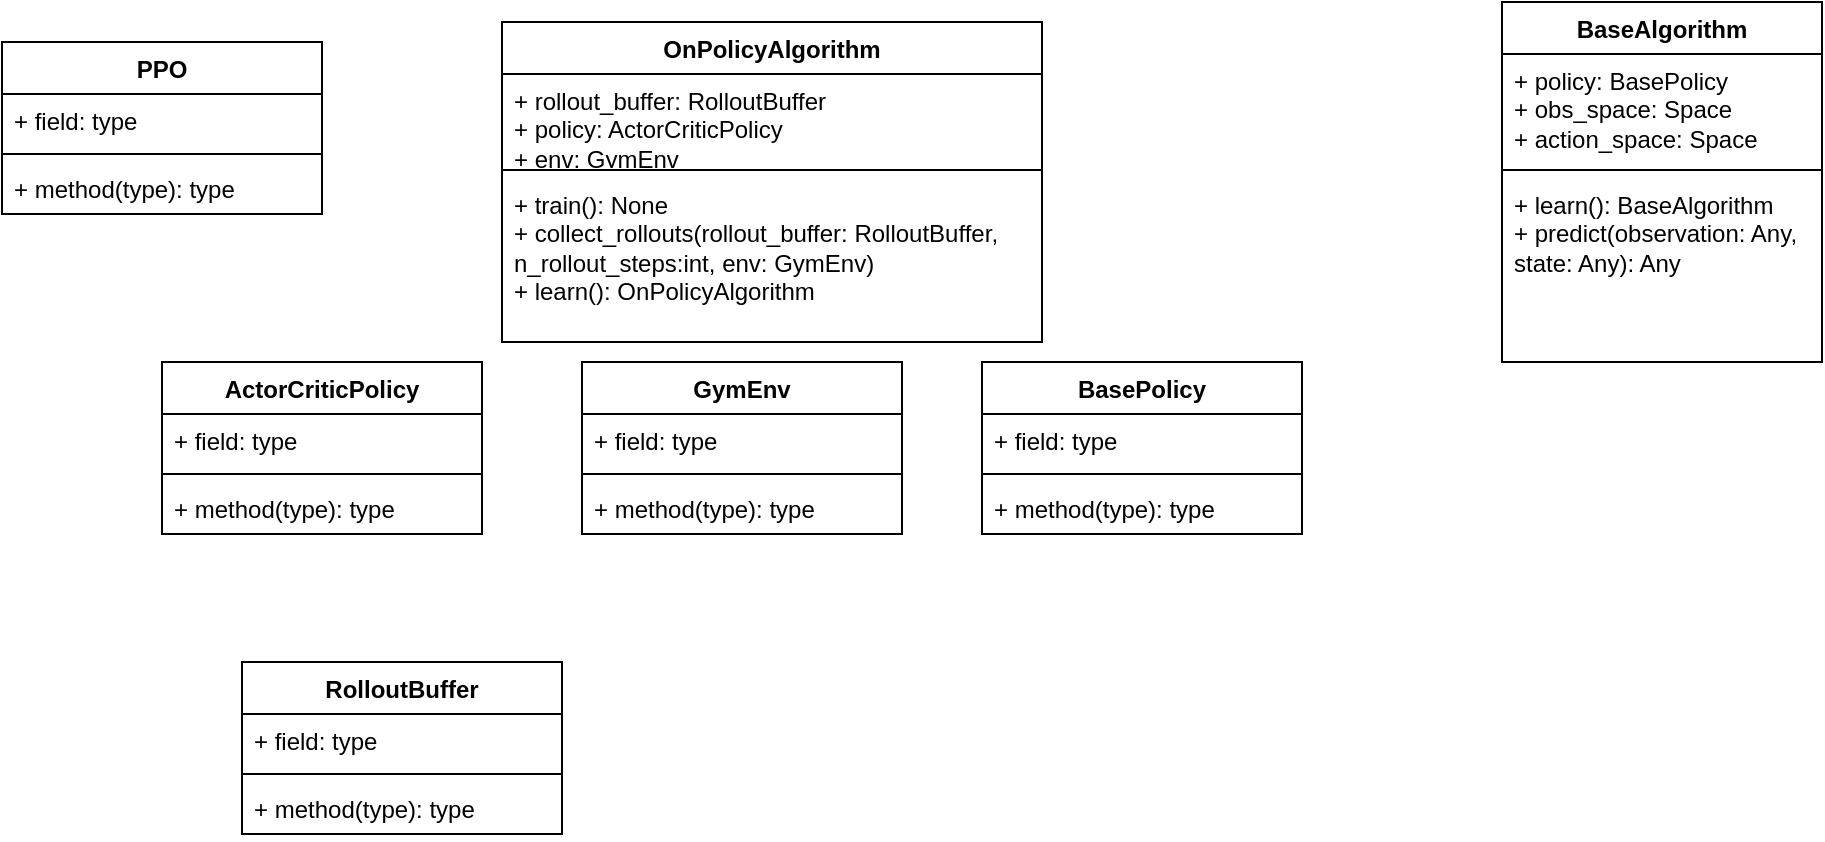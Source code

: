 <mxfile version="22.0.3" type="device">
  <diagram name="Seite-1" id="EoCjTVVW2sND0KGGBqer">
    <mxGraphModel dx="2074" dy="1214" grid="1" gridSize="10" guides="1" tooltips="1" connect="1" arrows="1" fold="1" page="1" pageScale="1" pageWidth="850" pageHeight="1100" math="0" shadow="0">
      <root>
        <mxCell id="0" />
        <mxCell id="1" parent="0" />
        <mxCell id="Tx9li1hDbLz6FxU2rY6--1" value="PPO" style="swimlane;fontStyle=1;align=center;verticalAlign=top;childLayout=stackLayout;horizontal=1;startSize=26;horizontalStack=0;resizeParent=1;resizeParentMax=0;resizeLast=0;collapsible=1;marginBottom=0;whiteSpace=wrap;html=1;" vertex="1" parent="1">
          <mxGeometry x="80" y="60" width="160" height="86" as="geometry" />
        </mxCell>
        <mxCell id="Tx9li1hDbLz6FxU2rY6--2" value="+ field: type" style="text;strokeColor=none;fillColor=none;align=left;verticalAlign=top;spacingLeft=4;spacingRight=4;overflow=hidden;rotatable=0;points=[[0,0.5],[1,0.5]];portConstraint=eastwest;whiteSpace=wrap;html=1;" vertex="1" parent="Tx9li1hDbLz6FxU2rY6--1">
          <mxGeometry y="26" width="160" height="26" as="geometry" />
        </mxCell>
        <mxCell id="Tx9li1hDbLz6FxU2rY6--3" value="" style="line;strokeWidth=1;fillColor=none;align=left;verticalAlign=middle;spacingTop=-1;spacingLeft=3;spacingRight=3;rotatable=0;labelPosition=right;points=[];portConstraint=eastwest;strokeColor=inherit;" vertex="1" parent="Tx9li1hDbLz6FxU2rY6--1">
          <mxGeometry y="52" width="160" height="8" as="geometry" />
        </mxCell>
        <mxCell id="Tx9li1hDbLz6FxU2rY6--4" value="+ method(type): type" style="text;strokeColor=none;fillColor=none;align=left;verticalAlign=top;spacingLeft=4;spacingRight=4;overflow=hidden;rotatable=0;points=[[0,0.5],[1,0.5]];portConstraint=eastwest;whiteSpace=wrap;html=1;" vertex="1" parent="Tx9li1hDbLz6FxU2rY6--1">
          <mxGeometry y="60" width="160" height="26" as="geometry" />
        </mxCell>
        <mxCell id="Tx9li1hDbLz6FxU2rY6--5" value="RolloutBuffer" style="swimlane;fontStyle=1;align=center;verticalAlign=top;childLayout=stackLayout;horizontal=1;startSize=26;horizontalStack=0;resizeParent=1;resizeParentMax=0;resizeLast=0;collapsible=1;marginBottom=0;whiteSpace=wrap;html=1;" vertex="1" parent="1">
          <mxGeometry x="200" y="370" width="160" height="86" as="geometry" />
        </mxCell>
        <mxCell id="Tx9li1hDbLz6FxU2rY6--6" value="+ field: type" style="text;strokeColor=none;fillColor=none;align=left;verticalAlign=top;spacingLeft=4;spacingRight=4;overflow=hidden;rotatable=0;points=[[0,0.5],[1,0.5]];portConstraint=eastwest;whiteSpace=wrap;html=1;" vertex="1" parent="Tx9li1hDbLz6FxU2rY6--5">
          <mxGeometry y="26" width="160" height="26" as="geometry" />
        </mxCell>
        <mxCell id="Tx9li1hDbLz6FxU2rY6--7" value="" style="line;strokeWidth=1;fillColor=none;align=left;verticalAlign=middle;spacingTop=-1;spacingLeft=3;spacingRight=3;rotatable=0;labelPosition=right;points=[];portConstraint=eastwest;strokeColor=inherit;" vertex="1" parent="Tx9li1hDbLz6FxU2rY6--5">
          <mxGeometry y="52" width="160" height="8" as="geometry" />
        </mxCell>
        <mxCell id="Tx9li1hDbLz6FxU2rY6--8" value="+ method(type): type" style="text;strokeColor=none;fillColor=none;align=left;verticalAlign=top;spacingLeft=4;spacingRight=4;overflow=hidden;rotatable=0;points=[[0,0.5],[1,0.5]];portConstraint=eastwest;whiteSpace=wrap;html=1;" vertex="1" parent="Tx9li1hDbLz6FxU2rY6--5">
          <mxGeometry y="60" width="160" height="26" as="geometry" />
        </mxCell>
        <mxCell id="Tx9li1hDbLz6FxU2rY6--9" value="ActorCriticPolicy" style="swimlane;fontStyle=1;align=center;verticalAlign=top;childLayout=stackLayout;horizontal=1;startSize=26;horizontalStack=0;resizeParent=1;resizeParentMax=0;resizeLast=0;collapsible=1;marginBottom=0;whiteSpace=wrap;html=1;" vertex="1" parent="1">
          <mxGeometry x="160" y="220" width="160" height="86" as="geometry" />
        </mxCell>
        <mxCell id="Tx9li1hDbLz6FxU2rY6--10" value="+ field: type" style="text;strokeColor=none;fillColor=none;align=left;verticalAlign=top;spacingLeft=4;spacingRight=4;overflow=hidden;rotatable=0;points=[[0,0.5],[1,0.5]];portConstraint=eastwest;whiteSpace=wrap;html=1;" vertex="1" parent="Tx9li1hDbLz6FxU2rY6--9">
          <mxGeometry y="26" width="160" height="26" as="geometry" />
        </mxCell>
        <mxCell id="Tx9li1hDbLz6FxU2rY6--11" value="" style="line;strokeWidth=1;fillColor=none;align=left;verticalAlign=middle;spacingTop=-1;spacingLeft=3;spacingRight=3;rotatable=0;labelPosition=right;points=[];portConstraint=eastwest;strokeColor=inherit;" vertex="1" parent="Tx9li1hDbLz6FxU2rY6--9">
          <mxGeometry y="52" width="160" height="8" as="geometry" />
        </mxCell>
        <mxCell id="Tx9li1hDbLz6FxU2rY6--12" value="+ method(type): type" style="text;strokeColor=none;fillColor=none;align=left;verticalAlign=top;spacingLeft=4;spacingRight=4;overflow=hidden;rotatable=0;points=[[0,0.5],[1,0.5]];portConstraint=eastwest;whiteSpace=wrap;html=1;" vertex="1" parent="Tx9li1hDbLz6FxU2rY6--9">
          <mxGeometry y="60" width="160" height="26" as="geometry" />
        </mxCell>
        <mxCell id="Tx9li1hDbLz6FxU2rY6--13" value="GymEnv" style="swimlane;fontStyle=1;align=center;verticalAlign=top;childLayout=stackLayout;horizontal=1;startSize=26;horizontalStack=0;resizeParent=1;resizeParentMax=0;resizeLast=0;collapsible=1;marginBottom=0;whiteSpace=wrap;html=1;" vertex="1" parent="1">
          <mxGeometry x="370" y="220" width="160" height="86" as="geometry" />
        </mxCell>
        <mxCell id="Tx9li1hDbLz6FxU2rY6--14" value="+ field: type" style="text;strokeColor=none;fillColor=none;align=left;verticalAlign=top;spacingLeft=4;spacingRight=4;overflow=hidden;rotatable=0;points=[[0,0.5],[1,0.5]];portConstraint=eastwest;whiteSpace=wrap;html=1;" vertex="1" parent="Tx9li1hDbLz6FxU2rY6--13">
          <mxGeometry y="26" width="160" height="26" as="geometry" />
        </mxCell>
        <mxCell id="Tx9li1hDbLz6FxU2rY6--15" value="" style="line;strokeWidth=1;fillColor=none;align=left;verticalAlign=middle;spacingTop=-1;spacingLeft=3;spacingRight=3;rotatable=0;labelPosition=right;points=[];portConstraint=eastwest;strokeColor=inherit;" vertex="1" parent="Tx9li1hDbLz6FxU2rY6--13">
          <mxGeometry y="52" width="160" height="8" as="geometry" />
        </mxCell>
        <mxCell id="Tx9li1hDbLz6FxU2rY6--16" value="+ method(type): type" style="text;strokeColor=none;fillColor=none;align=left;verticalAlign=top;spacingLeft=4;spacingRight=4;overflow=hidden;rotatable=0;points=[[0,0.5],[1,0.5]];portConstraint=eastwest;whiteSpace=wrap;html=1;" vertex="1" parent="Tx9li1hDbLz6FxU2rY6--13">
          <mxGeometry y="60" width="160" height="26" as="geometry" />
        </mxCell>
        <mxCell id="Tx9li1hDbLz6FxU2rY6--17" value="BaseAlgorithm" style="swimlane;fontStyle=1;align=center;verticalAlign=top;childLayout=stackLayout;horizontal=1;startSize=26;horizontalStack=0;resizeParent=1;resizeParentMax=0;resizeLast=0;collapsible=1;marginBottom=0;whiteSpace=wrap;html=1;" vertex="1" parent="1">
          <mxGeometry x="830" y="40" width="160" height="180" as="geometry" />
        </mxCell>
        <mxCell id="Tx9li1hDbLz6FxU2rY6--18" value="+ policy: BasePolicy&lt;br&gt;+ obs_space: Space&lt;br&gt;+ action_space: Space" style="text;strokeColor=none;fillColor=none;align=left;verticalAlign=top;spacingLeft=4;spacingRight=4;overflow=hidden;rotatable=0;points=[[0,0.5],[1,0.5]];portConstraint=eastwest;whiteSpace=wrap;html=1;" vertex="1" parent="Tx9li1hDbLz6FxU2rY6--17">
          <mxGeometry y="26" width="160" height="54" as="geometry" />
        </mxCell>
        <mxCell id="Tx9li1hDbLz6FxU2rY6--19" value="" style="line;strokeWidth=1;fillColor=none;align=left;verticalAlign=middle;spacingTop=-1;spacingLeft=3;spacingRight=3;rotatable=0;labelPosition=right;points=[];portConstraint=eastwest;strokeColor=inherit;" vertex="1" parent="Tx9li1hDbLz6FxU2rY6--17">
          <mxGeometry y="80" width="160" height="8" as="geometry" />
        </mxCell>
        <mxCell id="Tx9li1hDbLz6FxU2rY6--20" value="+ learn(): BaseAlgorithm&lt;br&gt;+ predict(observation: Any, state: Any): Any" style="text;strokeColor=none;fillColor=none;align=left;verticalAlign=top;spacingLeft=4;spacingRight=4;overflow=hidden;rotatable=0;points=[[0,0.5],[1,0.5]];portConstraint=eastwest;whiteSpace=wrap;html=1;" vertex="1" parent="Tx9li1hDbLz6FxU2rY6--17">
          <mxGeometry y="88" width="160" height="92" as="geometry" />
        </mxCell>
        <mxCell id="Tx9li1hDbLz6FxU2rY6--21" value="BasePolicy" style="swimlane;fontStyle=1;align=center;verticalAlign=top;childLayout=stackLayout;horizontal=1;startSize=26;horizontalStack=0;resizeParent=1;resizeParentMax=0;resizeLast=0;collapsible=1;marginBottom=0;whiteSpace=wrap;html=1;" vertex="1" parent="1">
          <mxGeometry x="570" y="220" width="160" height="86" as="geometry" />
        </mxCell>
        <mxCell id="Tx9li1hDbLz6FxU2rY6--22" value="+ field: type" style="text;strokeColor=none;fillColor=none;align=left;verticalAlign=top;spacingLeft=4;spacingRight=4;overflow=hidden;rotatable=0;points=[[0,0.5],[1,0.5]];portConstraint=eastwest;whiteSpace=wrap;html=1;" vertex="1" parent="Tx9li1hDbLz6FxU2rY6--21">
          <mxGeometry y="26" width="160" height="26" as="geometry" />
        </mxCell>
        <mxCell id="Tx9li1hDbLz6FxU2rY6--23" value="" style="line;strokeWidth=1;fillColor=none;align=left;verticalAlign=middle;spacingTop=-1;spacingLeft=3;spacingRight=3;rotatable=0;labelPosition=right;points=[];portConstraint=eastwest;strokeColor=inherit;" vertex="1" parent="Tx9li1hDbLz6FxU2rY6--21">
          <mxGeometry y="52" width="160" height="8" as="geometry" />
        </mxCell>
        <mxCell id="Tx9li1hDbLz6FxU2rY6--24" value="+ method(type): type" style="text;strokeColor=none;fillColor=none;align=left;verticalAlign=top;spacingLeft=4;spacingRight=4;overflow=hidden;rotatable=0;points=[[0,0.5],[1,0.5]];portConstraint=eastwest;whiteSpace=wrap;html=1;" vertex="1" parent="Tx9li1hDbLz6FxU2rY6--21">
          <mxGeometry y="60" width="160" height="26" as="geometry" />
        </mxCell>
        <mxCell id="Tx9li1hDbLz6FxU2rY6--25" value="OnPolicyAlgorithm" style="swimlane;fontStyle=1;align=center;verticalAlign=top;childLayout=stackLayout;horizontal=1;startSize=26;horizontalStack=0;resizeParent=1;resizeParentMax=0;resizeLast=0;collapsible=1;marginBottom=0;whiteSpace=wrap;html=1;" vertex="1" parent="1">
          <mxGeometry x="330" y="50" width="270" height="160" as="geometry" />
        </mxCell>
        <mxCell id="Tx9li1hDbLz6FxU2rY6--26" value="+ rollout_buffer: RolloutBuffer&lt;br&gt;+ policy: ActorCriticPolicy&lt;br&gt;+ env: GymEnv" style="text;strokeColor=none;fillColor=none;align=left;verticalAlign=top;spacingLeft=4;spacingRight=4;overflow=hidden;rotatable=0;points=[[0,0.5],[1,0.5]];portConstraint=eastwest;whiteSpace=wrap;html=1;" vertex="1" parent="Tx9li1hDbLz6FxU2rY6--25">
          <mxGeometry y="26" width="270" height="44" as="geometry" />
        </mxCell>
        <mxCell id="Tx9li1hDbLz6FxU2rY6--27" value="" style="line;strokeWidth=1;fillColor=none;align=left;verticalAlign=middle;spacingTop=-1;spacingLeft=3;spacingRight=3;rotatable=0;labelPosition=right;points=[];portConstraint=eastwest;strokeColor=inherit;" vertex="1" parent="Tx9li1hDbLz6FxU2rY6--25">
          <mxGeometry y="70" width="270" height="8" as="geometry" />
        </mxCell>
        <mxCell id="Tx9li1hDbLz6FxU2rY6--28" value="+ train(): None&lt;br&gt;+ collect_rollouts(rollout_buffer: RolloutBuffer, n_rollout_steps:int, env: GymEnv)&lt;br&gt;+ learn(): OnPolicyAlgorithm" style="text;strokeColor=none;fillColor=none;align=left;verticalAlign=top;spacingLeft=4;spacingRight=4;overflow=hidden;rotatable=0;points=[[0,0.5],[1,0.5]];portConstraint=eastwest;whiteSpace=wrap;html=1;" vertex="1" parent="Tx9li1hDbLz6FxU2rY6--25">
          <mxGeometry y="78" width="270" height="82" as="geometry" />
        </mxCell>
      </root>
    </mxGraphModel>
  </diagram>
</mxfile>
